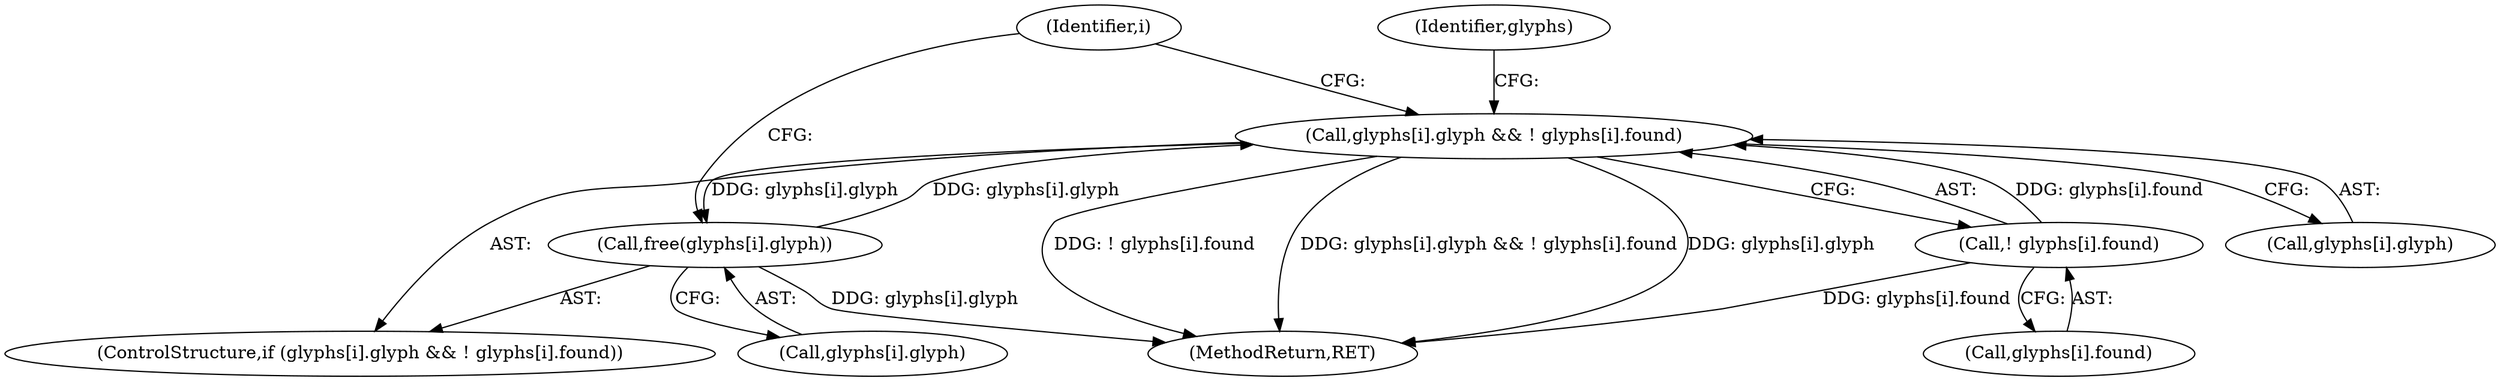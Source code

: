 digraph "0_xserver_5725849a1b427cd4a72b84e57f211edb35838718@array" {
"1000672" [label="(Call,glyphs[i].glyph && ! glyphs[i].found)"];
"1000684" [label="(Call,free(glyphs[i].glyph))"];
"1000672" [label="(Call,glyphs[i].glyph && ! glyphs[i].found)"];
"1000678" [label="(Call,! glyphs[i].found)"];
"1000672" [label="(Call,glyphs[i].glyph && ! glyphs[i].found)"];
"1000670" [label="(Identifier,i)"];
"1000671" [label="(ControlStructure,if (glyphs[i].glyph && ! glyphs[i].found))"];
"1000685" [label="(Call,glyphs[i].glyph)"];
"1000678" [label="(Call,! glyphs[i].found)"];
"1000698" [label="(MethodReturn,RET)"];
"1000687" [label="(Identifier,glyphs)"];
"1000679" [label="(Call,glyphs[i].found)"];
"1000673" [label="(Call,glyphs[i].glyph)"];
"1000684" [label="(Call,free(glyphs[i].glyph))"];
"1000672" -> "1000671"  [label="AST: "];
"1000672" -> "1000673"  [label="CFG: "];
"1000672" -> "1000678"  [label="CFG: "];
"1000673" -> "1000672"  [label="AST: "];
"1000678" -> "1000672"  [label="AST: "];
"1000687" -> "1000672"  [label="CFG: "];
"1000670" -> "1000672"  [label="CFG: "];
"1000672" -> "1000698"  [label="DDG: ! glyphs[i].found"];
"1000672" -> "1000698"  [label="DDG: glyphs[i].glyph && ! glyphs[i].found"];
"1000672" -> "1000698"  [label="DDG: glyphs[i].glyph"];
"1000684" -> "1000672"  [label="DDG: glyphs[i].glyph"];
"1000678" -> "1000672"  [label="DDG: glyphs[i].found"];
"1000672" -> "1000684"  [label="DDG: glyphs[i].glyph"];
"1000684" -> "1000671"  [label="AST: "];
"1000684" -> "1000685"  [label="CFG: "];
"1000685" -> "1000684"  [label="AST: "];
"1000670" -> "1000684"  [label="CFG: "];
"1000684" -> "1000698"  [label="DDG: glyphs[i].glyph"];
"1000678" -> "1000679"  [label="CFG: "];
"1000679" -> "1000678"  [label="AST: "];
"1000678" -> "1000698"  [label="DDG: glyphs[i].found"];
}
